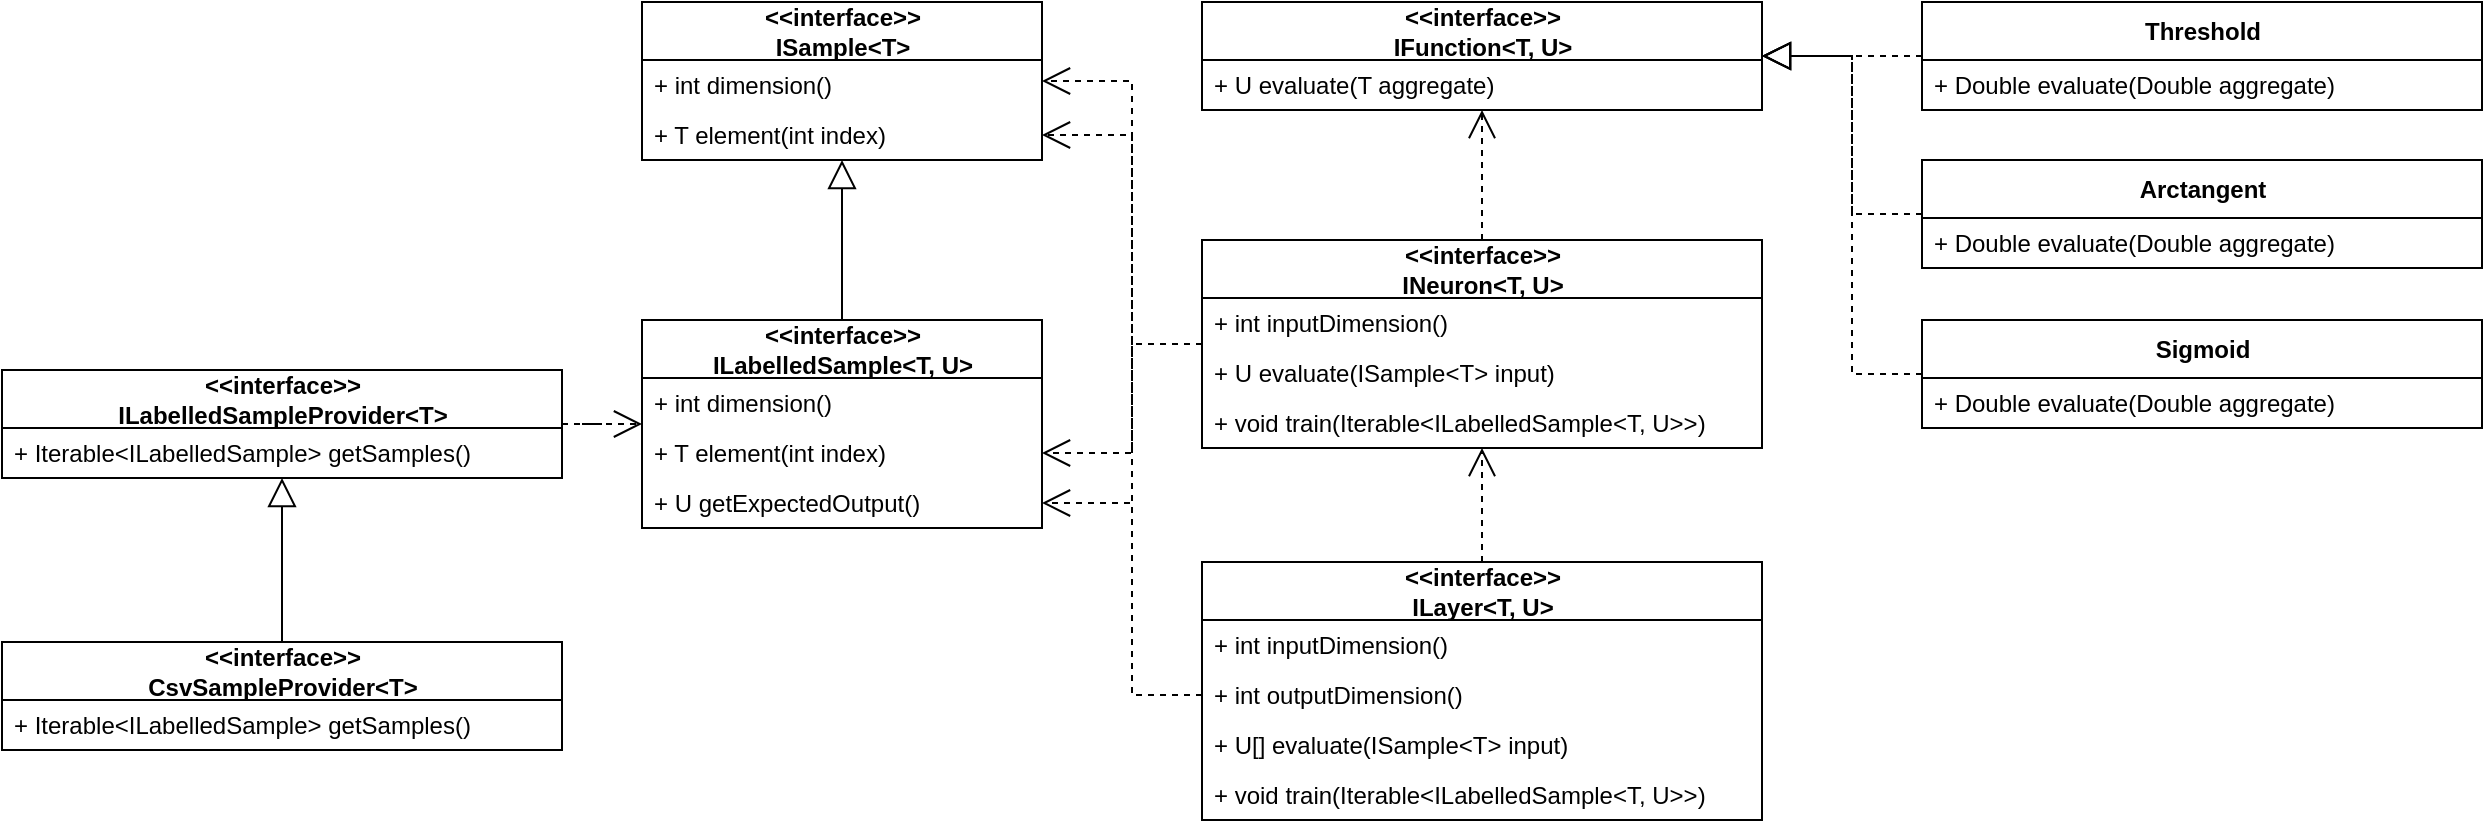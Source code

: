 <mxfile version="14.4.3" type="device"><diagram id="AnRBsm54UodjXIg1DXkB" name="Page-1"><mxGraphModel dx="2218" dy="862" grid="1" gridSize="10" guides="1" tooltips="1" connect="1" arrows="1" fold="1" page="1" pageScale="1" pageWidth="827" pageHeight="1169" math="0" shadow="0"><root><mxCell id="0"/><mxCell id="1" parent="0"/><mxCell id="I5mxzHvZCyE__3PMhlQ--39" style="edgeStyle=orthogonalEdgeStyle;rounded=0;orthogonalLoop=1;jettySize=auto;html=1;exitX=0.5;exitY=0;exitDx=0;exitDy=0;endArrow=block;endFill=0;endSize=12;" parent="1" source="I5mxzHvZCyE__3PMhlQ--9" target="I5mxzHvZCyE__3PMhlQ--33" edge="1"><mxGeometry relative="1" as="geometry"/></mxCell><mxCell id="I5mxzHvZCyE__3PMhlQ--9" value="&amp;lt;&amp;lt;interface&amp;gt;&amp;gt;&lt;div&gt;ILabelledSample&amp;lt;T, U&amp;gt;&lt;/div&gt;" style="swimlane;fontStyle=1;align=center;verticalAlign=middle;childLayout=stackLayout;horizontal=1;startSize=29;horizontalStack=0;resizeParent=1;resizeParentMax=0;resizeLast=0;collapsible=0;marginBottom=0;html=1;" parent="1" vertex="1"><mxGeometry x="40" y="239" width="200" height="104" as="geometry"/></mxCell><mxCell id="I5mxzHvZCyE__3PMhlQ--42" value="&lt;div&gt;+ int dimension()&lt;/div&gt;" style="text;html=1;strokeColor=none;fillColor=none;align=left;verticalAlign=middle;spacingLeft=4;spacingRight=4;overflow=hidden;rotatable=0;points=[[0,0.5],[1,0.5]];portConstraint=eastwest;" parent="I5mxzHvZCyE__3PMhlQ--9" vertex="1"><mxGeometry y="29" width="200" height="25" as="geometry"/></mxCell><mxCell id="I5mxzHvZCyE__3PMhlQ--11" value="&lt;div&gt;+ T element(int index)&lt;/div&gt;" style="text;html=1;strokeColor=none;fillColor=none;align=left;verticalAlign=middle;spacingLeft=4;spacingRight=4;overflow=hidden;rotatable=0;points=[[0,0.5],[1,0.5]];portConstraint=eastwest;" parent="I5mxzHvZCyE__3PMhlQ--9" vertex="1"><mxGeometry y="54" width="200" height="25" as="geometry"/></mxCell><mxCell id="I5mxzHvZCyE__3PMhlQ--12" value="&lt;div&gt;+ U getExpectedOutput()&lt;/div&gt;" style="text;html=1;strokeColor=none;fillColor=none;align=left;verticalAlign=middle;spacingLeft=4;spacingRight=4;overflow=hidden;rotatable=0;points=[[0,0.5],[1,0.5]];portConstraint=eastwest;" parent="I5mxzHvZCyE__3PMhlQ--9" vertex="1"><mxGeometry y="79" width="200" height="25" as="geometry"/></mxCell><mxCell id="I5mxzHvZCyE__3PMhlQ--36" style="edgeStyle=orthogonalEdgeStyle;rounded=0;orthogonalLoop=1;jettySize=auto;html=1;exitX=0;exitY=0.5;exitDx=0;exitDy=0;entryX=1;entryY=0.5;entryDx=0;entryDy=0;dashed=1;endArrow=open;endFill=0;endSize=12;" parent="1" source="I5mxzHvZCyE__3PMhlQ--13" target="I5mxzHvZCyE__3PMhlQ--11" edge="1"><mxGeometry relative="1" as="geometry"/></mxCell><mxCell id="I5mxzHvZCyE__3PMhlQ--40" style="edgeStyle=orthogonalEdgeStyle;rounded=0;orthogonalLoop=1;jettySize=auto;html=1;exitX=0.5;exitY=0;exitDx=0;exitDy=0;endArrow=open;endFill=0;endSize=12;dashed=1;" parent="1" source="I5mxzHvZCyE__3PMhlQ--13" target="I5mxzHvZCyE__3PMhlQ--18" edge="1"><mxGeometry relative="1" as="geometry"/></mxCell><mxCell id="I5mxzHvZCyE__3PMhlQ--13" value="&amp;lt;&amp;lt;interface&amp;gt;&amp;gt;&lt;div&gt;INeuron&amp;lt;T, U&amp;gt;&lt;/div&gt;" style="swimlane;fontStyle=1;align=center;verticalAlign=middle;childLayout=stackLayout;horizontal=1;startSize=29;horizontalStack=0;resizeParent=1;resizeParentMax=0;resizeLast=0;collapsible=0;marginBottom=0;html=1;" parent="1" vertex="1"><mxGeometry x="320" y="199" width="280" height="104" as="geometry"/></mxCell><mxCell id="I5mxzHvZCyE__3PMhlQ--49" value="&lt;div&gt;+ int inputDimension()&lt;/div&gt;" style="text;html=1;strokeColor=none;fillColor=none;align=left;verticalAlign=middle;spacingLeft=4;spacingRight=4;overflow=hidden;rotatable=0;points=[[0,0.5],[1,0.5]];portConstraint=eastwest;" parent="I5mxzHvZCyE__3PMhlQ--13" vertex="1"><mxGeometry y="29" width="280" height="25" as="geometry"/></mxCell><mxCell id="I5mxzHvZCyE__3PMhlQ--16" value="&lt;div&gt;+ U evaluate(ISample&amp;lt;T&amp;gt; input)&lt;/div&gt;" style="text;html=1;strokeColor=none;fillColor=none;align=left;verticalAlign=middle;spacingLeft=4;spacingRight=4;overflow=hidden;rotatable=0;points=[[0,0.5],[1,0.5]];portConstraint=eastwest;" parent="I5mxzHvZCyE__3PMhlQ--13" vertex="1"><mxGeometry y="54" width="280" height="25" as="geometry"/></mxCell><mxCell id="I5mxzHvZCyE__3PMhlQ--17" value="&lt;div&gt;+ void train(Iterable&amp;lt;ILabelledSample&amp;lt;T, U&amp;gt;&amp;gt;)&lt;/div&gt;" style="text;html=1;strokeColor=none;fillColor=none;align=left;verticalAlign=middle;spacingLeft=4;spacingRight=4;overflow=hidden;rotatable=0;points=[[0,0.5],[1,0.5]];portConstraint=eastwest;" parent="I5mxzHvZCyE__3PMhlQ--13" vertex="1"><mxGeometry y="79" width="280" height="25" as="geometry"/></mxCell><mxCell id="I5mxzHvZCyE__3PMhlQ--18" value="&amp;lt;&amp;lt;interface&amp;gt;&amp;gt;&lt;div&gt;IFunction&amp;lt;T, U&amp;gt;&lt;/div&gt;" style="swimlane;fontStyle=1;align=center;verticalAlign=middle;childLayout=stackLayout;horizontal=1;startSize=29;horizontalStack=0;resizeParent=1;resizeParentMax=0;resizeLast=0;collapsible=0;marginBottom=0;html=1;" parent="1" vertex="1"><mxGeometry x="320" y="80" width="280" height="54" as="geometry"/></mxCell><mxCell id="I5mxzHvZCyE__3PMhlQ--19" value="&lt;div&gt;+ U evaluate(T aggregate)&lt;/div&gt;" style="text;html=1;strokeColor=none;fillColor=none;align=left;verticalAlign=middle;spacingLeft=4;spacingRight=4;overflow=hidden;rotatable=0;points=[[0,0.5],[1,0.5]];portConstraint=eastwest;" parent="I5mxzHvZCyE__3PMhlQ--18" vertex="1"><mxGeometry y="29" width="280" height="25" as="geometry"/></mxCell><mxCell id="I5mxzHvZCyE__3PMhlQ--23" style="edgeStyle=orthogonalEdgeStyle;rounded=0;orthogonalLoop=1;jettySize=auto;html=1;entryX=1;entryY=0.5;entryDx=0;entryDy=0;endArrow=block;endFill=0;endSize=12;exitX=0;exitY=0.5;exitDx=0;exitDy=0;dashed=1;" parent="1" source="I5mxzHvZCyE__3PMhlQ--21" target="I5mxzHvZCyE__3PMhlQ--18" edge="1"><mxGeometry relative="1" as="geometry"/></mxCell><mxCell id="I5mxzHvZCyE__3PMhlQ--21" value="Threshold" style="swimlane;fontStyle=1;align=center;verticalAlign=middle;childLayout=stackLayout;horizontal=1;startSize=29;horizontalStack=0;resizeParent=1;resizeParentMax=0;resizeLast=0;collapsible=0;marginBottom=0;html=1;" parent="1" vertex="1"><mxGeometry x="680" y="80" width="280" height="54" as="geometry"/></mxCell><mxCell id="I5mxzHvZCyE__3PMhlQ--22" value="&lt;div&gt;+ Double evaluate(Double aggregate)&lt;/div&gt;" style="text;html=1;strokeColor=none;fillColor=none;align=left;verticalAlign=middle;spacingLeft=4;spacingRight=4;overflow=hidden;rotatable=0;points=[[0,0.5],[1,0.5]];portConstraint=eastwest;" parent="I5mxzHvZCyE__3PMhlQ--21" vertex="1"><mxGeometry y="29" width="280" height="25" as="geometry"/></mxCell><mxCell id="I5mxzHvZCyE__3PMhlQ--26" style="edgeStyle=orthogonalEdgeStyle;rounded=0;orthogonalLoop=1;jettySize=auto;html=1;exitX=0;exitY=0.5;exitDx=0;exitDy=0;endArrow=block;endFill=0;endSize=12;dashed=1;entryX=1;entryY=0.5;entryDx=0;entryDy=0;" parent="1" source="I5mxzHvZCyE__3PMhlQ--24" target="I5mxzHvZCyE__3PMhlQ--18" edge="1"><mxGeometry relative="1" as="geometry"><mxPoint x="710" y="170" as="targetPoint"/></mxGeometry></mxCell><mxCell id="I5mxzHvZCyE__3PMhlQ--24" value="Sigmoid" style="swimlane;fontStyle=1;align=center;verticalAlign=middle;childLayout=stackLayout;horizontal=1;startSize=29;horizontalStack=0;resizeParent=1;resizeParentMax=0;resizeLast=0;collapsible=0;marginBottom=0;html=1;" parent="1" vertex="1"><mxGeometry x="680" y="239" width="280" height="54" as="geometry"/></mxCell><mxCell id="I5mxzHvZCyE__3PMhlQ--25" value="&lt;div&gt;+ Double evaluate(Double aggregate)&lt;/div&gt;" style="text;html=1;strokeColor=none;fillColor=none;align=left;verticalAlign=middle;spacingLeft=4;spacingRight=4;overflow=hidden;rotatable=0;points=[[0,0.5],[1,0.5]];portConstraint=eastwest;" parent="I5mxzHvZCyE__3PMhlQ--24" vertex="1"><mxGeometry y="29" width="280" height="25" as="geometry"/></mxCell><mxCell id="I5mxzHvZCyE__3PMhlQ--33" value="&amp;lt;&amp;lt;interface&amp;gt;&amp;gt;&lt;br&gt;&lt;div&gt;ISample&amp;lt;T&amp;gt;&lt;/div&gt;" style="swimlane;fontStyle=1;align=center;verticalAlign=middle;childLayout=stackLayout;horizontal=1;startSize=29;horizontalStack=0;resizeParent=1;resizeParentMax=0;resizeLast=0;collapsible=0;marginBottom=0;html=1;" parent="1" vertex="1"><mxGeometry x="40" y="80" width="200" height="79" as="geometry"/></mxCell><mxCell id="I5mxzHvZCyE__3PMhlQ--34" value="&lt;div&gt;+ int dimension()&lt;/div&gt;" style="text;html=1;strokeColor=none;fillColor=none;align=left;verticalAlign=middle;spacingLeft=4;spacingRight=4;overflow=hidden;rotatable=0;points=[[0,0.5],[1,0.5]];portConstraint=eastwest;" parent="I5mxzHvZCyE__3PMhlQ--33" vertex="1"><mxGeometry y="29" width="200" height="25" as="geometry"/></mxCell><mxCell id="I5mxzHvZCyE__3PMhlQ--41" value="&lt;div&gt;+ T element(int index)&lt;/div&gt;" style="text;html=1;strokeColor=none;fillColor=none;align=left;verticalAlign=middle;spacingLeft=4;spacingRight=4;overflow=hidden;rotatable=0;points=[[0,0.5],[1,0.5]];portConstraint=eastwest;" parent="I5mxzHvZCyE__3PMhlQ--33" vertex="1"><mxGeometry y="54" width="200" height="25" as="geometry"/></mxCell><mxCell id="I5mxzHvZCyE__3PMhlQ--37" style="edgeStyle=orthogonalEdgeStyle;rounded=0;orthogonalLoop=1;jettySize=auto;html=1;entryX=1;entryY=0.5;entryDx=0;entryDy=0;dashed=1;endArrow=open;endFill=0;endSize=12;" parent="1" source="I5mxzHvZCyE__3PMhlQ--13" target="I5mxzHvZCyE__3PMhlQ--33" edge="1"><mxGeometry relative="1" as="geometry"/></mxCell><mxCell id="I5mxzHvZCyE__3PMhlQ--46" style="edgeStyle=orthogonalEdgeStyle;rounded=0;orthogonalLoop=1;jettySize=auto;html=1;exitX=0.5;exitY=0;exitDx=0;exitDy=0;dashed=1;endArrow=open;endFill=0;endSize=12;" parent="1" source="I5mxzHvZCyE__3PMhlQ--43" target="I5mxzHvZCyE__3PMhlQ--13" edge="1"><mxGeometry relative="1" as="geometry"/></mxCell><mxCell id="I5mxzHvZCyE__3PMhlQ--43" value="&amp;lt;&amp;lt;interface&amp;gt;&amp;gt;&lt;div&gt;ILayer&amp;lt;T, U&amp;gt;&lt;/div&gt;" style="swimlane;fontStyle=1;align=center;verticalAlign=middle;childLayout=stackLayout;horizontal=1;startSize=29;horizontalStack=0;resizeParent=1;resizeParentMax=0;resizeLast=0;collapsible=0;marginBottom=0;html=1;" parent="1" vertex="1"><mxGeometry x="320" y="360" width="280" height="129" as="geometry"/></mxCell><mxCell id="I5mxzHvZCyE__3PMhlQ--48" value="&lt;div&gt;+ int inputDimension()&lt;/div&gt;" style="text;html=1;strokeColor=none;fillColor=none;align=left;verticalAlign=middle;spacingLeft=4;spacingRight=4;overflow=hidden;rotatable=0;points=[[0,0.5],[1,0.5]];portConstraint=eastwest;" parent="I5mxzHvZCyE__3PMhlQ--43" vertex="1"><mxGeometry y="29" width="280" height="25" as="geometry"/></mxCell><mxCell id="I5mxzHvZCyE__3PMhlQ--47" value="&lt;div&gt;+ int outputDimension()&lt;/div&gt;" style="text;html=1;strokeColor=none;fillColor=none;align=left;verticalAlign=middle;spacingLeft=4;spacingRight=4;overflow=hidden;rotatable=0;points=[[0,0.5],[1,0.5]];portConstraint=eastwest;" parent="I5mxzHvZCyE__3PMhlQ--43" vertex="1"><mxGeometry y="54" width="280" height="25" as="geometry"/></mxCell><mxCell id="I5mxzHvZCyE__3PMhlQ--44" value="&lt;div&gt;+ U[] evaluate(ISample&amp;lt;T&amp;gt; input)&lt;/div&gt;" style="text;html=1;strokeColor=none;fillColor=none;align=left;verticalAlign=middle;spacingLeft=4;spacingRight=4;overflow=hidden;rotatable=0;points=[[0,0.5],[1,0.5]];portConstraint=eastwest;" parent="I5mxzHvZCyE__3PMhlQ--43" vertex="1"><mxGeometry y="79" width="280" height="25" as="geometry"/></mxCell><mxCell id="I5mxzHvZCyE__3PMhlQ--45" value="&lt;div&gt;+ void train(Iterable&amp;lt;ILabelledSample&amp;lt;T, U&amp;gt;&amp;gt;)&lt;/div&gt;" style="text;html=1;strokeColor=none;fillColor=none;align=left;verticalAlign=middle;spacingLeft=4;spacingRight=4;overflow=hidden;rotatable=0;points=[[0,0.5],[1,0.5]];portConstraint=eastwest;" parent="I5mxzHvZCyE__3PMhlQ--43" vertex="1"><mxGeometry y="104" width="280" height="25" as="geometry"/></mxCell><mxCell id="I5mxzHvZCyE__3PMhlQ--52" style="edgeStyle=orthogonalEdgeStyle;rounded=0;orthogonalLoop=1;jettySize=auto;html=1;exitX=0;exitY=0.5;exitDx=0;exitDy=0;dashed=1;endArrow=block;endFill=0;endSize=12;entryX=1;entryY=0.5;entryDx=0;entryDy=0;" parent="1" source="I5mxzHvZCyE__3PMhlQ--50" target="I5mxzHvZCyE__3PMhlQ--18" edge="1"><mxGeometry relative="1" as="geometry"/></mxCell><mxCell id="I5mxzHvZCyE__3PMhlQ--50" value="Arctangent" style="swimlane;fontStyle=1;align=center;verticalAlign=middle;childLayout=stackLayout;horizontal=1;startSize=29;horizontalStack=0;resizeParent=1;resizeParentMax=0;resizeLast=0;collapsible=0;marginBottom=0;html=1;" parent="1" vertex="1"><mxGeometry x="680" y="159" width="280" height="54" as="geometry"/></mxCell><mxCell id="I5mxzHvZCyE__3PMhlQ--51" value="&lt;div&gt;+ Double evaluate(Double aggregate)&lt;/div&gt;" style="text;html=1;strokeColor=none;fillColor=none;align=left;verticalAlign=middle;spacingLeft=4;spacingRight=4;overflow=hidden;rotatable=0;points=[[0,0.5],[1,0.5]];portConstraint=eastwest;" parent="I5mxzHvZCyE__3PMhlQ--50" vertex="1"><mxGeometry y="29" width="280" height="25" as="geometry"/></mxCell><mxCell id="aRG61xZO1WnRvOT5dFU8-1" value="&amp;lt;&amp;lt;interface&amp;gt;&amp;gt;&lt;br&gt;&lt;div&gt;ILabelledSampleProvider&amp;lt;T&amp;gt;&lt;/div&gt;" style="swimlane;fontStyle=1;align=center;verticalAlign=middle;childLayout=stackLayout;horizontal=1;startSize=29;horizontalStack=0;resizeParent=1;resizeParentMax=0;resizeLast=0;collapsible=0;marginBottom=0;html=1;" vertex="1" parent="1"><mxGeometry x="-280" y="264" width="280" height="54" as="geometry"/></mxCell><mxCell id="aRG61xZO1WnRvOT5dFU8-2" value="&lt;div&gt;+ Iterable&amp;lt;ILabelledSample&amp;gt; getSamples()&lt;br&gt;&lt;/div&gt;" style="text;html=1;strokeColor=none;fillColor=none;align=left;verticalAlign=middle;spacingLeft=4;spacingRight=4;overflow=hidden;rotatable=0;points=[[0,0.5],[1,0.5]];portConstraint=eastwest;" vertex="1" parent="aRG61xZO1WnRvOT5dFU8-1"><mxGeometry y="29" width="280" height="25" as="geometry"/></mxCell><mxCell id="aRG61xZO1WnRvOT5dFU8-4" style="edgeStyle=orthogonalEdgeStyle;rounded=0;orthogonalLoop=1;jettySize=auto;html=1;endArrow=open;endFill=0;endSize=12;dashed=1;" edge="1" parent="1" source="aRG61xZO1WnRvOT5dFU8-1" target="I5mxzHvZCyE__3PMhlQ--9"><mxGeometry relative="1" as="geometry"/></mxCell><mxCell id="aRG61xZO1WnRvOT5dFU8-5" style="edgeStyle=orthogonalEdgeStyle;rounded=0;orthogonalLoop=1;jettySize=auto;html=1;exitX=0;exitY=0.5;exitDx=0;exitDy=0;dashed=1;endArrow=open;endFill=0;endSize=12;" edge="1" parent="1" source="I5mxzHvZCyE__3PMhlQ--47" target="I5mxzHvZCyE__3PMhlQ--12"><mxGeometry relative="1" as="geometry"/></mxCell><mxCell id="aRG61xZO1WnRvOT5dFU8-6" style="edgeStyle=orthogonalEdgeStyle;rounded=0;orthogonalLoop=1;jettySize=auto;html=1;exitX=0;exitY=0.5;exitDx=0;exitDy=0;dashed=1;endArrow=open;endFill=0;endSize=12;entryX=1;entryY=0.5;entryDx=0;entryDy=0;" edge="1" parent="1" source="I5mxzHvZCyE__3PMhlQ--47" target="I5mxzHvZCyE__3PMhlQ--41"><mxGeometry relative="1" as="geometry"><mxPoint x="270" y="122" as="targetPoint"/></mxGeometry></mxCell><mxCell id="aRG61xZO1WnRvOT5dFU8-9" style="edgeStyle=orthogonalEdgeStyle;rounded=0;orthogonalLoop=1;jettySize=auto;html=1;exitX=0.5;exitY=0;exitDx=0;exitDy=0;endArrow=block;endFill=0;endSize=12;" edge="1" parent="1" source="aRG61xZO1WnRvOT5dFU8-7" target="aRG61xZO1WnRvOT5dFU8-1"><mxGeometry relative="1" as="geometry"/></mxCell><mxCell id="aRG61xZO1WnRvOT5dFU8-7" value="&amp;lt;&amp;lt;interface&amp;gt;&amp;gt;&lt;br&gt;&lt;div&gt;CsvSampleProvider&amp;lt;T&amp;gt;&lt;/div&gt;" style="swimlane;fontStyle=1;align=center;verticalAlign=middle;childLayout=stackLayout;horizontal=1;startSize=29;horizontalStack=0;resizeParent=1;resizeParentMax=0;resizeLast=0;collapsible=0;marginBottom=0;html=1;" vertex="1" parent="1"><mxGeometry x="-280" y="400" width="280" height="54" as="geometry"/></mxCell><mxCell id="aRG61xZO1WnRvOT5dFU8-8" value="&lt;div&gt;+ Iterable&amp;lt;ILabelledSample&amp;gt; getSamples()&lt;br&gt;&lt;/div&gt;" style="text;html=1;strokeColor=none;fillColor=none;align=left;verticalAlign=middle;spacingLeft=4;spacingRight=4;overflow=hidden;rotatable=0;points=[[0,0.5],[1,0.5]];portConstraint=eastwest;" vertex="1" parent="aRG61xZO1WnRvOT5dFU8-7"><mxGeometry y="29" width="280" height="25" as="geometry"/></mxCell></root></mxGraphModel></diagram></mxfile>